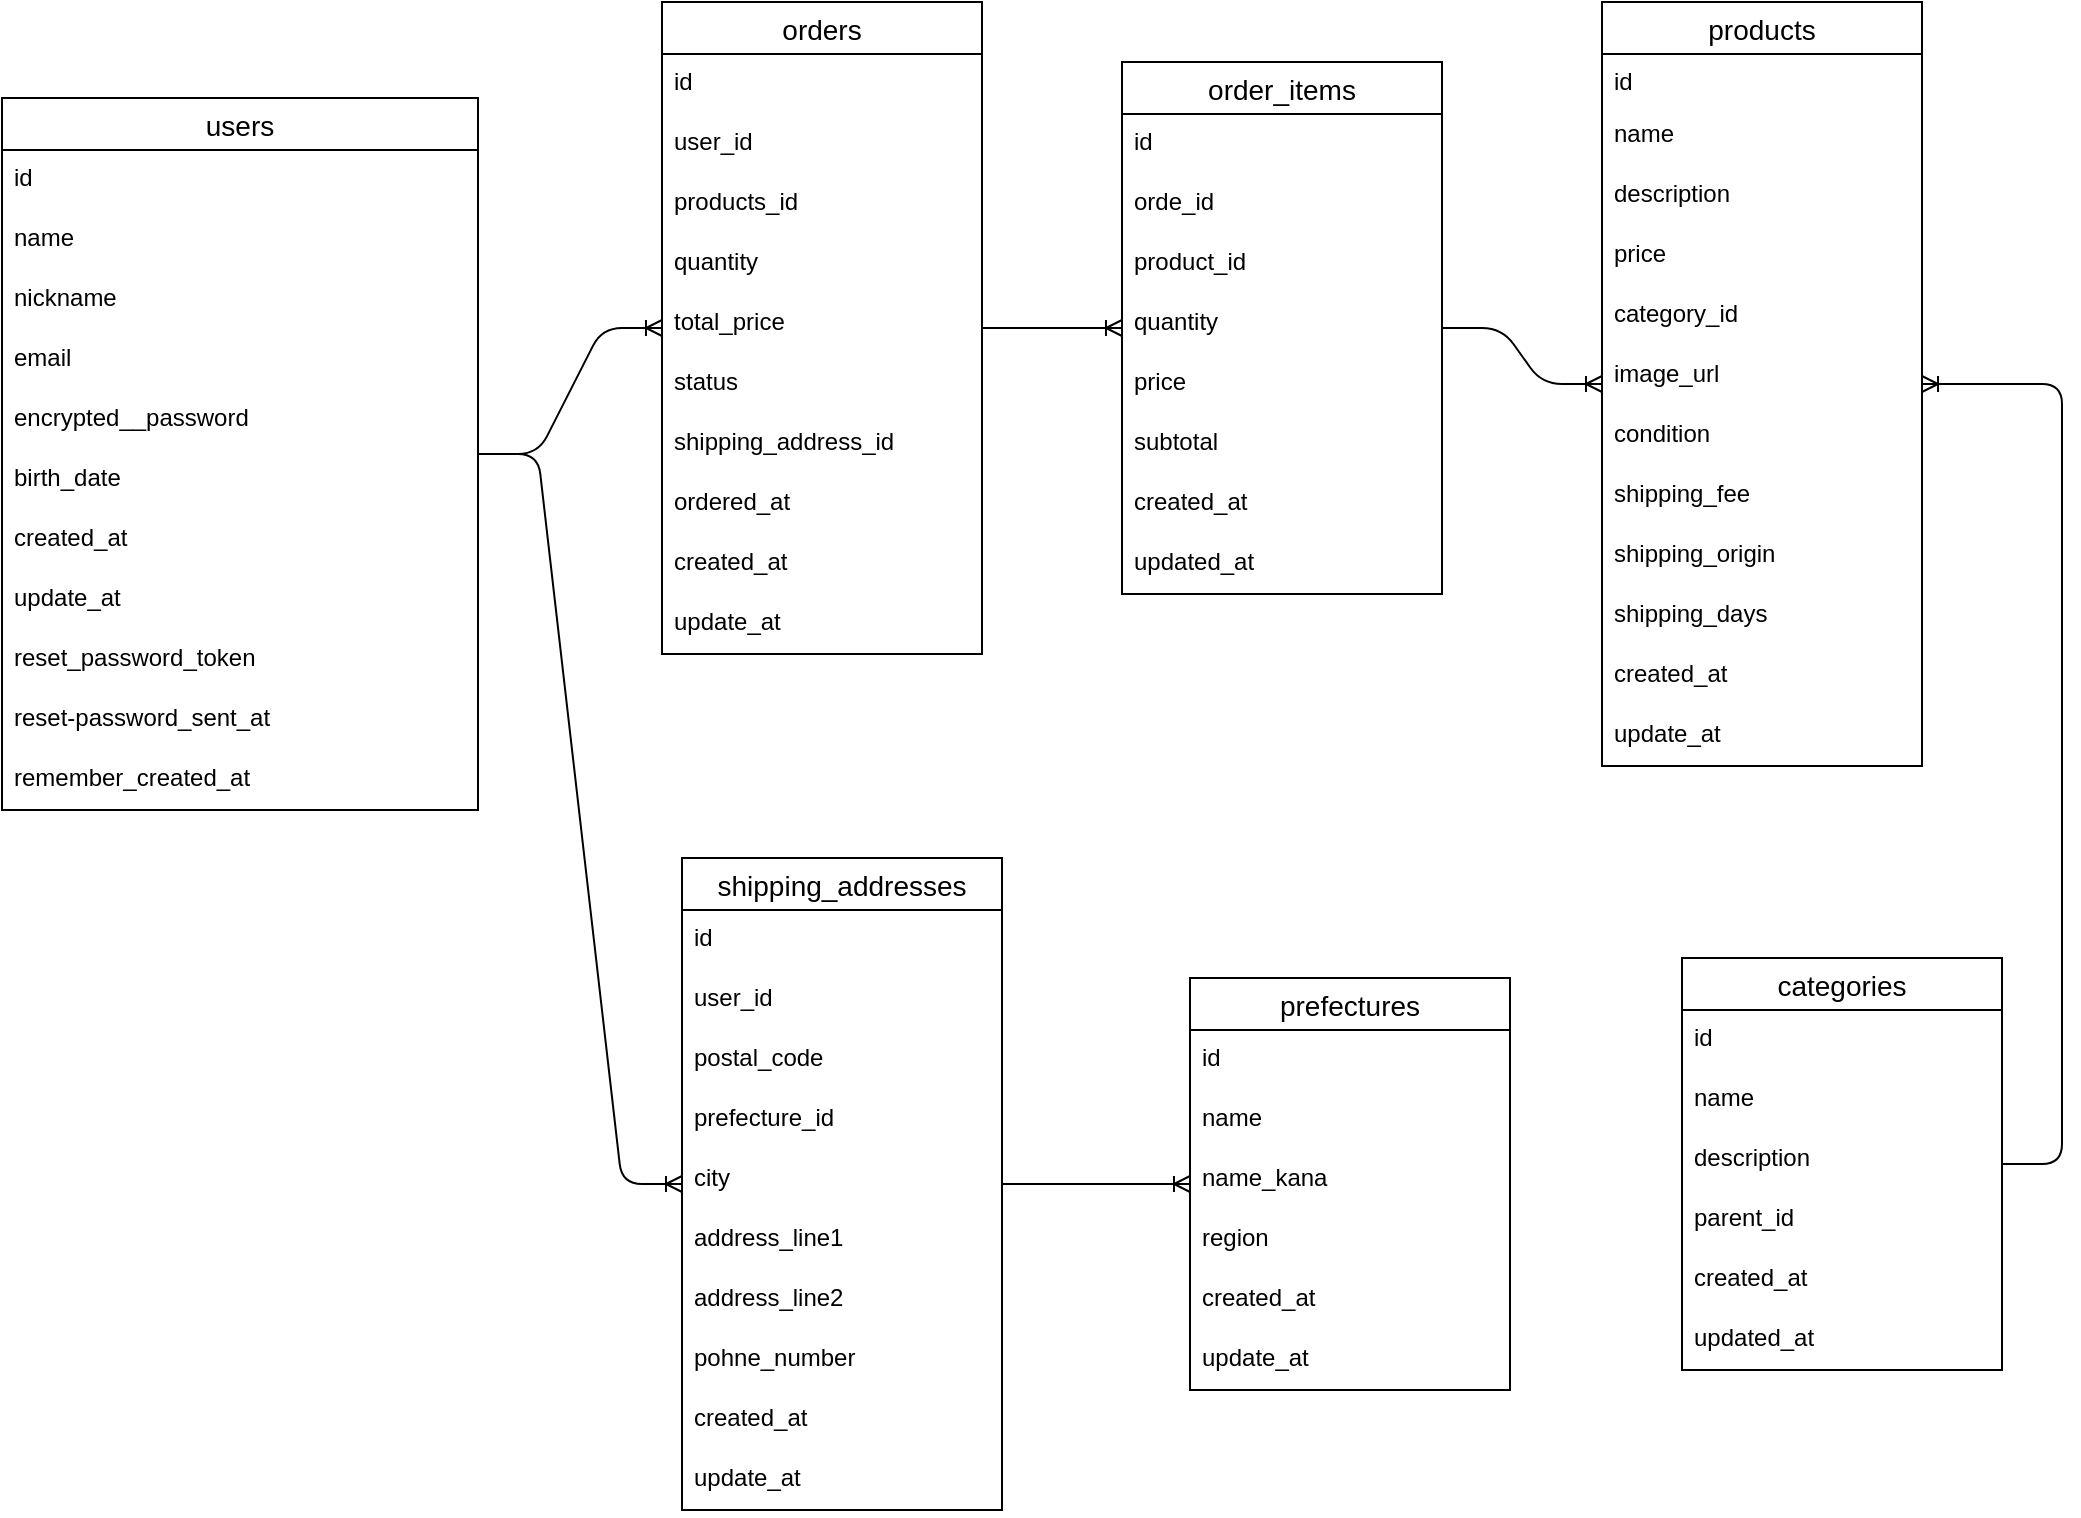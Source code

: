 <mxfile>
    <diagram id="Y3lLgrpN1YEazDvd4-QS" name="ページ1">
        <mxGraphModel dx="1957" dy="779" grid="1" gridSize="10" guides="1" tooltips="1" connect="1" arrows="1" fold="1" page="1" pageScale="1" pageWidth="827" pageHeight="1169" math="0" shadow="0">
            <root>
                <mxCell id="0"/>
                <mxCell id="1" parent="0"/>
                <mxCell id="V5qG8_ejVirc6mDC6Py1-19" value="users" style="swimlane;fontStyle=0;childLayout=stackLayout;horizontal=1;startSize=26;horizontalStack=0;resizeParent=1;resizeParentMax=0;resizeLast=0;collapsible=1;marginBottom=0;align=center;fontSize=14;" parent="1" vertex="1">
                    <mxGeometry x="-180" y="60" width="238" height="356" as="geometry"/>
                </mxCell>
                <mxCell id="107" value="id" style="text;strokeColor=none;fillColor=none;spacingLeft=4;spacingRight=4;overflow=hidden;rotatable=0;points=[[0,0.5],[1,0.5]];portConstraint=eastwest;fontSize=12;" parent="V5qG8_ejVirc6mDC6Py1-19" vertex="1">
                    <mxGeometry y="26" width="238" height="30" as="geometry"/>
                </mxCell>
                <mxCell id="V5qG8_ejVirc6mDC6Py1-20" value="name" style="text;strokeColor=none;fillColor=none;spacingLeft=4;spacingRight=4;overflow=hidden;rotatable=0;points=[[0,0.5],[1,0.5]];portConstraint=eastwest;fontSize=12;" parent="V5qG8_ejVirc6mDC6Py1-19" vertex="1">
                    <mxGeometry y="56" width="238" height="30" as="geometry"/>
                </mxCell>
                <mxCell id="9" value="nickname" style="text;strokeColor=none;fillColor=none;spacingLeft=4;spacingRight=4;overflow=hidden;rotatable=0;points=[[0,0.5],[1,0.5]];portConstraint=eastwest;fontSize=12;" parent="V5qG8_ejVirc6mDC6Py1-19" vertex="1">
                    <mxGeometry y="86" width="238" height="30" as="geometry"/>
                </mxCell>
                <mxCell id="V5qG8_ejVirc6mDC6Py1-22" value="email" style="text;strokeColor=none;fillColor=none;spacingLeft=4;spacingRight=4;overflow=hidden;rotatable=0;points=[[0,0.5],[1,0.5]];portConstraint=eastwest;fontSize=12;" parent="V5qG8_ejVirc6mDC6Py1-19" vertex="1">
                    <mxGeometry y="116" width="238" height="30" as="geometry"/>
                </mxCell>
                <mxCell id="2" value="encrypted__password" style="text;strokeColor=none;fillColor=none;spacingLeft=4;spacingRight=4;overflow=hidden;rotatable=0;points=[[0,0.5],[1,0.5]];portConstraint=eastwest;fontSize=12;" parent="V5qG8_ejVirc6mDC6Py1-19" vertex="1">
                    <mxGeometry y="146" width="238" height="30" as="geometry"/>
                </mxCell>
                <mxCell id="5" value="birth_date&#10;" style="text;strokeColor=none;fillColor=none;spacingLeft=4;spacingRight=4;overflow=hidden;rotatable=0;points=[[0,0.5],[1,0.5]];portConstraint=eastwest;fontSize=12;" parent="V5qG8_ejVirc6mDC6Py1-19" vertex="1">
                    <mxGeometry y="176" width="238" height="30" as="geometry"/>
                </mxCell>
                <mxCell id="3" value="created_at" style="text;strokeColor=none;fillColor=none;spacingLeft=4;spacingRight=4;overflow=hidden;rotatable=0;points=[[0,0.5],[1,0.5]];portConstraint=eastwest;fontSize=12;" parent="V5qG8_ejVirc6mDC6Py1-19" vertex="1">
                    <mxGeometry y="206" width="238" height="30" as="geometry"/>
                </mxCell>
                <mxCell id="4" value="update_at" style="text;strokeColor=none;fillColor=none;spacingLeft=4;spacingRight=4;overflow=hidden;rotatable=0;points=[[0,0.5],[1,0.5]];portConstraint=eastwest;fontSize=12;" parent="V5qG8_ejVirc6mDC6Py1-19" vertex="1">
                    <mxGeometry y="236" width="238" height="30" as="geometry"/>
                </mxCell>
                <mxCell id="6" value="reset_password_token" style="text;strokeColor=none;fillColor=none;spacingLeft=4;spacingRight=4;overflow=hidden;rotatable=0;points=[[0,0.5],[1,0.5]];portConstraint=eastwest;fontSize=12;" parent="V5qG8_ejVirc6mDC6Py1-19" vertex="1">
                    <mxGeometry y="266" width="238" height="30" as="geometry"/>
                </mxCell>
                <mxCell id="7" value="reset-password_sent_at" style="text;strokeColor=none;fillColor=none;spacingLeft=4;spacingRight=4;overflow=hidden;rotatable=0;points=[[0,0.5],[1,0.5]];portConstraint=eastwest;fontSize=12;" parent="V5qG8_ejVirc6mDC6Py1-19" vertex="1">
                    <mxGeometry y="296" width="238" height="30" as="geometry"/>
                </mxCell>
                <mxCell id="118" value="remember_created_at" style="text;strokeColor=none;fillColor=none;spacingLeft=4;spacingRight=4;overflow=hidden;rotatable=0;points=[[0,0.5],[1,0.5]];portConstraint=eastwest;fontSize=12;" parent="V5qG8_ejVirc6mDC6Py1-19" vertex="1">
                    <mxGeometry y="326" width="238" height="30" as="geometry"/>
                </mxCell>
                <mxCell id="V5qG8_ejVirc6mDC6Py1-25" value="products" style="swimlane;fontStyle=0;childLayout=stackLayout;horizontal=1;startSize=26;horizontalStack=0;resizeParent=1;resizeParentMax=0;resizeLast=0;collapsible=1;marginBottom=0;align=center;fontSize=14;" parent="1" vertex="1">
                    <mxGeometry x="620" y="12" width="160" height="382" as="geometry"/>
                </mxCell>
                <mxCell id="136" value="id" style="text;strokeColor=none;fillColor=none;spacingLeft=4;spacingRight=4;overflow=hidden;rotatable=0;points=[[0,0.5],[1,0.5]];portConstraint=eastwest;fontSize=12;" parent="V5qG8_ejVirc6mDC6Py1-25" vertex="1">
                    <mxGeometry y="26" width="160" height="26" as="geometry"/>
                </mxCell>
                <mxCell id="V5qG8_ejVirc6mDC6Py1-28" value="name" style="text;strokeColor=none;fillColor=none;spacingLeft=4;spacingRight=4;overflow=hidden;rotatable=0;points=[[0,0.5],[1,0.5]];portConstraint=eastwest;fontSize=12;" parent="V5qG8_ejVirc6mDC6Py1-25" vertex="1">
                    <mxGeometry y="52" width="160" height="30" as="geometry"/>
                </mxCell>
                <mxCell id="137" value="description" style="text;strokeColor=none;fillColor=none;spacingLeft=4;spacingRight=4;overflow=hidden;rotatable=0;points=[[0,0.5],[1,0.5]];portConstraint=eastwest;fontSize=12;" parent="V5qG8_ejVirc6mDC6Py1-25" vertex="1">
                    <mxGeometry y="82" width="160" height="30" as="geometry"/>
                </mxCell>
                <mxCell id="60" value="price" style="text;strokeColor=none;fillColor=none;spacingLeft=4;spacingRight=4;overflow=hidden;rotatable=0;points=[[0,0.5],[1,0.5]];portConstraint=eastwest;fontSize=12;" parent="V5qG8_ejVirc6mDC6Py1-25" vertex="1">
                    <mxGeometry y="112" width="160" height="30" as="geometry"/>
                </mxCell>
                <mxCell id="V5qG8_ejVirc6mDC6Py1-27" value="category_id" style="text;strokeColor=none;fillColor=none;spacingLeft=4;spacingRight=4;overflow=hidden;rotatable=0;points=[[0,0.5],[1,0.5]];portConstraint=eastwest;fontSize=12;" parent="V5qG8_ejVirc6mDC6Py1-25" vertex="1">
                    <mxGeometry y="142" width="160" height="30" as="geometry"/>
                </mxCell>
                <mxCell id="138" value="image_url" style="text;strokeColor=none;fillColor=none;spacingLeft=4;spacingRight=4;overflow=hidden;rotatable=0;points=[[0,0.5],[1,0.5]];portConstraint=eastwest;fontSize=12;" parent="V5qG8_ejVirc6mDC6Py1-25" vertex="1">
                    <mxGeometry y="172" width="160" height="30" as="geometry"/>
                </mxCell>
                <mxCell id="56" value="condition" style="text;strokeColor=none;fillColor=none;spacingLeft=4;spacingRight=4;overflow=hidden;rotatable=0;points=[[0,0.5],[1,0.5]];portConstraint=eastwest;fontSize=12;" parent="V5qG8_ejVirc6mDC6Py1-25" vertex="1">
                    <mxGeometry y="202" width="160" height="30" as="geometry"/>
                </mxCell>
                <mxCell id="141" value="shipping_fee" style="text;strokeColor=none;fillColor=none;spacingLeft=4;spacingRight=4;overflow=hidden;rotatable=0;points=[[0,0.5],[1,0.5]];portConstraint=eastwest;fontSize=12;" parent="V5qG8_ejVirc6mDC6Py1-25" vertex="1">
                    <mxGeometry y="232" width="160" height="30" as="geometry"/>
                </mxCell>
                <mxCell id="146" value="shipping_origin" style="text;strokeColor=none;fillColor=none;spacingLeft=4;spacingRight=4;overflow=hidden;rotatable=0;points=[[0,0.5],[1,0.5]];portConstraint=eastwest;fontSize=12;" parent="V5qG8_ejVirc6mDC6Py1-25" vertex="1">
                    <mxGeometry y="262" width="160" height="30" as="geometry"/>
                </mxCell>
                <mxCell id="147" value="shipping_days" style="text;strokeColor=none;fillColor=none;spacingLeft=4;spacingRight=4;overflow=hidden;rotatable=0;points=[[0,0.5],[1,0.5]];portConstraint=eastwest;fontSize=12;" parent="V5qG8_ejVirc6mDC6Py1-25" vertex="1">
                    <mxGeometry y="292" width="160" height="30" as="geometry"/>
                </mxCell>
                <mxCell id="57" value="created_at" style="text;strokeColor=none;fillColor=none;spacingLeft=4;spacingRight=4;overflow=hidden;rotatable=0;points=[[0,0.5],[1,0.5]];portConstraint=eastwest;fontSize=12;" parent="V5qG8_ejVirc6mDC6Py1-25" vertex="1">
                    <mxGeometry y="322" width="160" height="30" as="geometry"/>
                </mxCell>
                <mxCell id="139" value="update_at" style="text;strokeColor=none;fillColor=none;spacingLeft=4;spacingRight=4;overflow=hidden;rotatable=0;points=[[0,0.5],[1,0.5]];portConstraint=eastwest;fontSize=12;" parent="V5qG8_ejVirc6mDC6Py1-25" vertex="1">
                    <mxGeometry y="352" width="160" height="30" as="geometry"/>
                </mxCell>
                <mxCell id="V5qG8_ejVirc6mDC6Py1-29" value="orders" style="swimlane;fontStyle=0;childLayout=stackLayout;horizontal=1;startSize=26;horizontalStack=0;resizeParent=1;resizeParentMax=0;resizeLast=0;collapsible=1;marginBottom=0;align=center;fontSize=14;" parent="1" vertex="1">
                    <mxGeometry x="150" y="12" width="160" height="326" as="geometry"/>
                </mxCell>
                <mxCell id="V5qG8_ejVirc6mDC6Py1-30" value="id" style="text;strokeColor=none;fillColor=none;spacingLeft=4;spacingRight=4;overflow=hidden;rotatable=0;points=[[0,0.5],[1,0.5]];portConstraint=eastwest;fontSize=12;" parent="V5qG8_ejVirc6mDC6Py1-29" vertex="1">
                    <mxGeometry y="26" width="160" height="30" as="geometry"/>
                </mxCell>
                <mxCell id="108" value="user_id" style="text;strokeColor=none;fillColor=none;spacingLeft=4;spacingRight=4;overflow=hidden;rotatable=0;points=[[0,0.5],[1,0.5]];portConstraint=eastwest;fontSize=12;" parent="V5qG8_ejVirc6mDC6Py1-29" vertex="1">
                    <mxGeometry y="56" width="160" height="30" as="geometry"/>
                </mxCell>
                <mxCell id="109" value="products_id" style="text;strokeColor=none;fillColor=none;spacingLeft=4;spacingRight=4;overflow=hidden;rotatable=0;points=[[0,0.5],[1,0.5]];portConstraint=eastwest;fontSize=12;" parent="V5qG8_ejVirc6mDC6Py1-29" vertex="1">
                    <mxGeometry y="86" width="160" height="30" as="geometry"/>
                </mxCell>
                <mxCell id="110" value="quantity" style="text;strokeColor=none;fillColor=none;spacingLeft=4;spacingRight=4;overflow=hidden;rotatable=0;points=[[0,0.5],[1,0.5]];portConstraint=eastwest;fontSize=12;" parent="V5qG8_ejVirc6mDC6Py1-29" vertex="1">
                    <mxGeometry y="116" width="160" height="30" as="geometry"/>
                </mxCell>
                <mxCell id="111" value="total_price" style="text;strokeColor=none;fillColor=none;spacingLeft=4;spacingRight=4;overflow=hidden;rotatable=0;points=[[0,0.5],[1,0.5]];portConstraint=eastwest;fontSize=12;" parent="V5qG8_ejVirc6mDC6Py1-29" vertex="1">
                    <mxGeometry y="146" width="160" height="30" as="geometry"/>
                </mxCell>
                <mxCell id="112" value="status" style="text;strokeColor=none;fillColor=none;spacingLeft=4;spacingRight=4;overflow=hidden;rotatable=0;points=[[0,0.5],[1,0.5]];portConstraint=eastwest;fontSize=12;" parent="V5qG8_ejVirc6mDC6Py1-29" vertex="1">
                    <mxGeometry y="176" width="160" height="30" as="geometry"/>
                </mxCell>
                <mxCell id="113" value="shipping_address_id" style="text;strokeColor=none;fillColor=none;spacingLeft=4;spacingRight=4;overflow=hidden;rotatable=0;points=[[0,0.5],[1,0.5]];portConstraint=eastwest;fontSize=12;" parent="V5qG8_ejVirc6mDC6Py1-29" vertex="1">
                    <mxGeometry y="206" width="160" height="30" as="geometry"/>
                </mxCell>
                <mxCell id="114" value="ordered_at" style="text;strokeColor=none;fillColor=none;spacingLeft=4;spacingRight=4;overflow=hidden;rotatable=0;points=[[0,0.5],[1,0.5]];portConstraint=eastwest;fontSize=12;" parent="V5qG8_ejVirc6mDC6Py1-29" vertex="1">
                    <mxGeometry y="236" width="160" height="30" as="geometry"/>
                </mxCell>
                <mxCell id="199" value="created_at" style="text;strokeColor=none;fillColor=none;spacingLeft=4;spacingRight=4;overflow=hidden;rotatable=0;points=[[0,0.5],[1,0.5]];portConstraint=eastwest;fontSize=12;" parent="V5qG8_ejVirc6mDC6Py1-29" vertex="1">
                    <mxGeometry y="266" width="160" height="30" as="geometry"/>
                </mxCell>
                <mxCell id="117" value="update_at" style="text;strokeColor=none;fillColor=none;spacingLeft=4;spacingRight=4;overflow=hidden;rotatable=0;points=[[0,0.5],[1,0.5]];portConstraint=eastwest;fontSize=12;" parent="V5qG8_ejVirc6mDC6Py1-29" vertex="1">
                    <mxGeometry y="296" width="160" height="30" as="geometry"/>
                </mxCell>
                <mxCell id="V5qG8_ejVirc6mDC6Py1-33" value="shipping_addresses" style="swimlane;fontStyle=0;childLayout=stackLayout;horizontal=1;startSize=26;horizontalStack=0;resizeParent=1;resizeParentMax=0;resizeLast=0;collapsible=1;marginBottom=0;align=center;fontSize=14;" parent="1" vertex="1">
                    <mxGeometry x="160" y="440" width="160" height="326" as="geometry"/>
                </mxCell>
                <mxCell id="V5qG8_ejVirc6mDC6Py1-34" value="id" style="text;strokeColor=none;fillColor=none;spacingLeft=4;spacingRight=4;overflow=hidden;rotatable=0;points=[[0,0.5],[1,0.5]];portConstraint=eastwest;fontSize=12;" parent="V5qG8_ejVirc6mDC6Py1-33" vertex="1">
                    <mxGeometry y="26" width="160" height="30" as="geometry"/>
                </mxCell>
                <mxCell id="V5qG8_ejVirc6mDC6Py1-35" value="user_id" style="text;strokeColor=none;fillColor=none;spacingLeft=4;spacingRight=4;overflow=hidden;rotatable=0;points=[[0,0.5],[1,0.5]];portConstraint=eastwest;fontSize=12;" parent="V5qG8_ejVirc6mDC6Py1-33" vertex="1">
                    <mxGeometry y="56" width="160" height="30" as="geometry"/>
                </mxCell>
                <mxCell id="V5qG8_ejVirc6mDC6Py1-36" value="postal_code" style="text;strokeColor=none;fillColor=none;spacingLeft=4;spacingRight=4;overflow=hidden;rotatable=0;points=[[0,0.5],[1,0.5]];portConstraint=eastwest;fontSize=12;" parent="V5qG8_ejVirc6mDC6Py1-33" vertex="1">
                    <mxGeometry y="86" width="160" height="30" as="geometry"/>
                </mxCell>
                <mxCell id="127" value="prefecture_id" style="text;strokeColor=none;fillColor=none;spacingLeft=4;spacingRight=4;overflow=hidden;rotatable=0;points=[[0,0.5],[1,0.5]];portConstraint=eastwest;fontSize=12;" parent="V5qG8_ejVirc6mDC6Py1-33" vertex="1">
                    <mxGeometry y="116" width="160" height="30" as="geometry"/>
                </mxCell>
                <mxCell id="128" value="city" style="text;strokeColor=none;fillColor=none;spacingLeft=4;spacingRight=4;overflow=hidden;rotatable=0;points=[[0,0.5],[1,0.5]];portConstraint=eastwest;fontSize=12;" parent="V5qG8_ejVirc6mDC6Py1-33" vertex="1">
                    <mxGeometry y="146" width="160" height="30" as="geometry"/>
                </mxCell>
                <mxCell id="121" value="address_line1" style="text;strokeColor=none;fillColor=none;spacingLeft=4;spacingRight=4;overflow=hidden;rotatable=0;points=[[0,0.5],[1,0.5]];portConstraint=eastwest;fontSize=12;" parent="V5qG8_ejVirc6mDC6Py1-33" vertex="1">
                    <mxGeometry y="176" width="160" height="30" as="geometry"/>
                </mxCell>
                <mxCell id="122" value="address_line2" style="text;strokeColor=none;fillColor=none;spacingLeft=4;spacingRight=4;overflow=hidden;rotatable=0;points=[[0,0.5],[1,0.5]];portConstraint=eastwest;fontSize=12;" parent="V5qG8_ejVirc6mDC6Py1-33" vertex="1">
                    <mxGeometry y="206" width="160" height="30" as="geometry"/>
                </mxCell>
                <mxCell id="123" value="pohne_number" style="text;strokeColor=none;fillColor=none;spacingLeft=4;spacingRight=4;overflow=hidden;rotatable=0;points=[[0,0.5],[1,0.5]];portConstraint=eastwest;fontSize=12;" parent="V5qG8_ejVirc6mDC6Py1-33" vertex="1">
                    <mxGeometry y="236" width="160" height="30" as="geometry"/>
                </mxCell>
                <mxCell id="125" value="created_at" style="text;strokeColor=none;fillColor=none;spacingLeft=4;spacingRight=4;overflow=hidden;rotatable=0;points=[[0,0.5],[1,0.5]];portConstraint=eastwest;fontSize=12;" parent="V5qG8_ejVirc6mDC6Py1-33" vertex="1">
                    <mxGeometry y="266" width="160" height="30" as="geometry"/>
                </mxCell>
                <mxCell id="126" value="update_at" style="text;strokeColor=none;fillColor=none;spacingLeft=4;spacingRight=4;overflow=hidden;rotatable=0;points=[[0,0.5],[1,0.5]];portConstraint=eastwest;fontSize=12;" parent="V5qG8_ejVirc6mDC6Py1-33" vertex="1">
                    <mxGeometry y="296" width="160" height="30" as="geometry"/>
                </mxCell>
                <mxCell id="102" style="edgeStyle=none;html=1;" parent="1" edge="1">
                    <mxGeometry relative="1" as="geometry">
                        <mxPoint x="330" y="390" as="sourcePoint"/>
                        <mxPoint x="330" y="390" as="targetPoint"/>
                        <Array as="points">
                            <mxPoint x="330" y="390"/>
                        </Array>
                    </mxGeometry>
                </mxCell>
                <mxCell id="129" value="prefectures" style="swimlane;fontStyle=0;childLayout=stackLayout;horizontal=1;startSize=26;horizontalStack=0;resizeParent=1;resizeParentMax=0;resizeLast=0;collapsible=1;marginBottom=0;align=center;fontSize=14;" parent="1" vertex="1">
                    <mxGeometry x="414" y="500" width="160" height="206" as="geometry"/>
                </mxCell>
                <mxCell id="130" value="id" style="text;strokeColor=none;fillColor=none;spacingLeft=4;spacingRight=4;overflow=hidden;rotatable=0;points=[[0,0.5],[1,0.5]];portConstraint=eastwest;fontSize=12;" parent="129" vertex="1">
                    <mxGeometry y="26" width="160" height="30" as="geometry"/>
                </mxCell>
                <mxCell id="131" value="name" style="text;strokeColor=none;fillColor=none;spacingLeft=4;spacingRight=4;overflow=hidden;rotatable=0;points=[[0,0.5],[1,0.5]];portConstraint=eastwest;fontSize=12;" parent="129" vertex="1">
                    <mxGeometry y="56" width="160" height="30" as="geometry"/>
                </mxCell>
                <mxCell id="132" value="name_kana" style="text;strokeColor=none;fillColor=none;spacingLeft=4;spacingRight=4;overflow=hidden;rotatable=0;points=[[0,0.5],[1,0.5]];portConstraint=eastwest;fontSize=12;" parent="129" vertex="1">
                    <mxGeometry y="86" width="160" height="30" as="geometry"/>
                </mxCell>
                <mxCell id="133" value="region" style="text;strokeColor=none;fillColor=none;spacingLeft=4;spacingRight=4;overflow=hidden;rotatable=0;points=[[0,0.5],[1,0.5]];portConstraint=eastwest;fontSize=12;" parent="129" vertex="1">
                    <mxGeometry y="116" width="160" height="30" as="geometry"/>
                </mxCell>
                <mxCell id="134" value="created_at" style="text;strokeColor=none;fillColor=none;spacingLeft=4;spacingRight=4;overflow=hidden;rotatable=0;points=[[0,0.5],[1,0.5]];portConstraint=eastwest;fontSize=12;" parent="129" vertex="1">
                    <mxGeometry y="146" width="160" height="30" as="geometry"/>
                </mxCell>
                <mxCell id="135" value="update_at" style="text;strokeColor=none;fillColor=none;spacingLeft=4;spacingRight=4;overflow=hidden;rotatable=0;points=[[0,0.5],[1,0.5]];portConstraint=eastwest;fontSize=12;" parent="129" vertex="1">
                    <mxGeometry y="176" width="160" height="30" as="geometry"/>
                </mxCell>
                <mxCell id="148" value="categories" style="swimlane;fontStyle=0;childLayout=stackLayout;horizontal=1;startSize=26;horizontalStack=0;resizeParent=1;resizeParentMax=0;resizeLast=0;collapsible=1;marginBottom=0;align=center;fontSize=14;" parent="1" vertex="1">
                    <mxGeometry x="660" y="490" width="160" height="206" as="geometry"/>
                </mxCell>
                <mxCell id="149" value="id" style="text;strokeColor=none;fillColor=none;spacingLeft=4;spacingRight=4;overflow=hidden;rotatable=0;points=[[0,0.5],[1,0.5]];portConstraint=eastwest;fontSize=12;" parent="148" vertex="1">
                    <mxGeometry y="26" width="160" height="30" as="geometry"/>
                </mxCell>
                <mxCell id="150" value="name" style="text;strokeColor=none;fillColor=none;spacingLeft=4;spacingRight=4;overflow=hidden;rotatable=0;points=[[0,0.5],[1,0.5]];portConstraint=eastwest;fontSize=12;" parent="148" vertex="1">
                    <mxGeometry y="56" width="160" height="30" as="geometry"/>
                </mxCell>
                <mxCell id="151" value="description" style="text;strokeColor=none;fillColor=none;spacingLeft=4;spacingRight=4;overflow=hidden;rotatable=0;points=[[0,0.5],[1,0.5]];portConstraint=eastwest;fontSize=12;" parent="148" vertex="1">
                    <mxGeometry y="86" width="160" height="30" as="geometry"/>
                </mxCell>
                <mxCell id="152" value="parent_id" style="text;strokeColor=none;fillColor=none;spacingLeft=4;spacingRight=4;overflow=hidden;rotatable=0;points=[[0,0.5],[1,0.5]];portConstraint=eastwest;fontSize=12;" parent="148" vertex="1">
                    <mxGeometry y="116" width="160" height="30" as="geometry"/>
                </mxCell>
                <mxCell id="153" value="created_at" style="text;strokeColor=none;fillColor=none;spacingLeft=4;spacingRight=4;overflow=hidden;rotatable=0;points=[[0,0.5],[1,0.5]];portConstraint=eastwest;fontSize=12;" parent="148" vertex="1">
                    <mxGeometry y="146" width="160" height="30" as="geometry"/>
                </mxCell>
                <mxCell id="154" value="updated_at" style="text;strokeColor=none;fillColor=none;spacingLeft=4;spacingRight=4;overflow=hidden;rotatable=0;points=[[0,0.5],[1,0.5]];portConstraint=eastwest;fontSize=12;" parent="148" vertex="1">
                    <mxGeometry y="176" width="160" height="30" as="geometry"/>
                </mxCell>
                <mxCell id="180" value="order_items" style="swimlane;fontStyle=0;childLayout=stackLayout;horizontal=1;startSize=26;horizontalStack=0;resizeParent=1;resizeParentMax=0;resizeLast=0;collapsible=1;marginBottom=0;align=center;fontSize=14;" parent="1" vertex="1">
                    <mxGeometry x="380" y="42" width="160" height="266" as="geometry"/>
                </mxCell>
                <mxCell id="181" value="id" style="text;strokeColor=none;fillColor=none;spacingLeft=4;spacingRight=4;overflow=hidden;rotatable=0;points=[[0,0.5],[1,0.5]];portConstraint=eastwest;fontSize=12;" parent="180" vertex="1">
                    <mxGeometry y="26" width="160" height="30" as="geometry"/>
                </mxCell>
                <mxCell id="182" value="orde_id" style="text;strokeColor=none;fillColor=none;spacingLeft=4;spacingRight=4;overflow=hidden;rotatable=0;points=[[0,0.5],[1,0.5]];portConstraint=eastwest;fontSize=12;" parent="180" vertex="1">
                    <mxGeometry y="56" width="160" height="30" as="geometry"/>
                </mxCell>
                <mxCell id="183" value="product_id" style="text;strokeColor=none;fillColor=none;spacingLeft=4;spacingRight=4;overflow=hidden;rotatable=0;points=[[0,0.5],[1,0.5]];portConstraint=eastwest;fontSize=12;" parent="180" vertex="1">
                    <mxGeometry y="86" width="160" height="30" as="geometry"/>
                </mxCell>
                <mxCell id="186" value="quantity" style="text;strokeColor=none;fillColor=none;spacingLeft=4;spacingRight=4;overflow=hidden;rotatable=0;points=[[0,0.5],[1,0.5]];portConstraint=eastwest;fontSize=12;" parent="180" vertex="1">
                    <mxGeometry y="116" width="160" height="30" as="geometry"/>
                </mxCell>
                <mxCell id="187" value="price" style="text;strokeColor=none;fillColor=none;spacingLeft=4;spacingRight=4;overflow=hidden;rotatable=0;points=[[0,0.5],[1,0.5]];portConstraint=eastwest;fontSize=12;" parent="180" vertex="1">
                    <mxGeometry y="146" width="160" height="30" as="geometry"/>
                </mxCell>
                <mxCell id="200" value="subtotal" style="text;strokeColor=none;fillColor=none;spacingLeft=4;spacingRight=4;overflow=hidden;rotatable=0;points=[[0,0.5],[1,0.5]];portConstraint=eastwest;fontSize=12;" vertex="1" parent="180">
                    <mxGeometry y="176" width="160" height="30" as="geometry"/>
                </mxCell>
                <mxCell id="188" value="created_at" style="text;strokeColor=none;fillColor=none;spacingLeft=4;spacingRight=4;overflow=hidden;rotatable=0;points=[[0,0.5],[1,0.5]];portConstraint=eastwest;fontSize=12;" parent="180" vertex="1">
                    <mxGeometry y="206" width="160" height="30" as="geometry"/>
                </mxCell>
                <mxCell id="189" value="updated_at" style="text;strokeColor=none;fillColor=none;spacingLeft=4;spacingRight=4;overflow=hidden;rotatable=0;points=[[0,0.5],[1,0.5]];portConstraint=eastwest;fontSize=12;" parent="180" vertex="1">
                    <mxGeometry y="236" width="160" height="30" as="geometry"/>
                </mxCell>
                <mxCell id="207" value="" style="edgeStyle=entityRelationEdgeStyle;fontSize=12;html=1;endArrow=ERoneToMany;" edge="1" parent="1" source="V5qG8_ejVirc6mDC6Py1-19" target="V5qG8_ejVirc6mDC6Py1-29">
                    <mxGeometry width="100" height="100" relative="1" as="geometry">
                        <mxPoint x="80" y="340" as="sourcePoint"/>
                        <mxPoint x="180" y="240" as="targetPoint"/>
                    </mxGeometry>
                </mxCell>
                <mxCell id="209" value="" style="edgeStyle=entityRelationEdgeStyle;fontSize=12;html=1;endArrow=ERoneToMany;" edge="1" parent="1" source="V5qG8_ejVirc6mDC6Py1-29" target="180">
                    <mxGeometry width="100" height="100" relative="1" as="geometry">
                        <mxPoint x="350" y="90" as="sourcePoint"/>
                        <mxPoint x="450" y="-10" as="targetPoint"/>
                    </mxGeometry>
                </mxCell>
                <mxCell id="210" value="" style="edgeStyle=entityRelationEdgeStyle;fontSize=12;html=1;endArrow=ERoneToMany;" edge="1" parent="1" source="180" target="V5qG8_ejVirc6mDC6Py1-25">
                    <mxGeometry width="100" height="100" relative="1" as="geometry">
                        <mxPoint x="570" y="250" as="sourcePoint"/>
                        <mxPoint x="590" y="110" as="targetPoint"/>
                    </mxGeometry>
                </mxCell>
                <mxCell id="212" value="" style="edgeStyle=entityRelationEdgeStyle;fontSize=12;html=1;endArrow=ERoneToMany;" edge="1" parent="1" source="V5qG8_ejVirc6mDC6Py1-19" target="V5qG8_ejVirc6mDC6Py1-33">
                    <mxGeometry width="100" height="100" relative="1" as="geometry">
                        <mxPoint x="20" y="530" as="sourcePoint"/>
                        <mxPoint x="70" y="360" as="targetPoint"/>
                    </mxGeometry>
                </mxCell>
                <mxCell id="214" value="" style="edgeStyle=entityRelationEdgeStyle;fontSize=12;html=1;endArrow=ERoneToMany;" edge="1" parent="1" source="V5qG8_ejVirc6mDC6Py1-33" target="129">
                    <mxGeometry width="100" height="100" relative="1" as="geometry">
                        <mxPoint x="360" y="460" as="sourcePoint"/>
                        <mxPoint x="390" y="430" as="targetPoint"/>
                    </mxGeometry>
                </mxCell>
                <mxCell id="216" value="" style="edgeStyle=entityRelationEdgeStyle;fontSize=12;html=1;endArrow=ERoneToMany;" edge="1" parent="1" source="148" target="V5qG8_ejVirc6mDC6Py1-25">
                    <mxGeometry width="100" height="100" relative="1" as="geometry">
                        <mxPoint x="810" y="620" as="sourcePoint"/>
                        <mxPoint x="680" y="416" as="targetPoint"/>
                    </mxGeometry>
                </mxCell>
            </root>
        </mxGraphModel>
    </diagram>
</mxfile>
